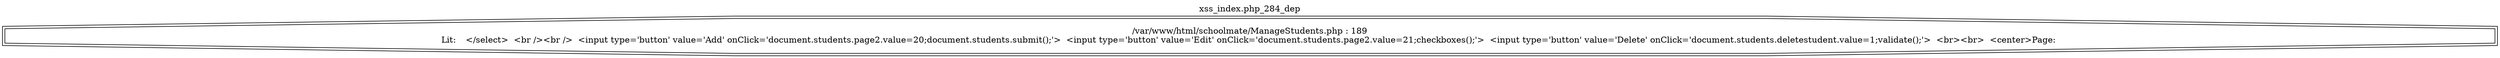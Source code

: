 digraph cfg {
  label="xss_index.php_284_dep";
  labelloc=t;
  n1 [shape=doubleoctagon, label="/var/www/html/schoolmate/ManageStudents.php : 189\nLit: 	 </select>  <br /><br />  <input type='button' value='Add' onClick='document.students.page2.value=20;document.students.submit();'>  <input type='button' value='Edit' onClick='document.students.page2.value=21;checkboxes();'>  <input type='button' value='Delete' onClick='document.students.deletestudent.value=1;validate();'>  <br><br>  <center>Page: \n"];
}

